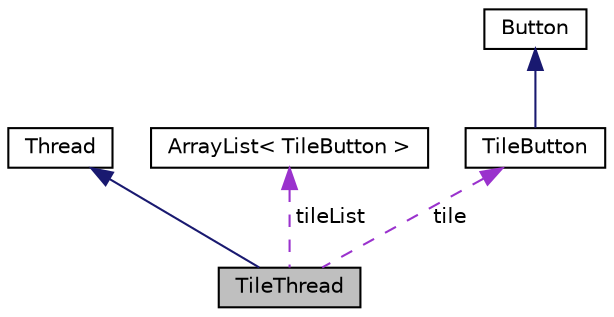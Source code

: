 digraph "TileThread"
{
 // LATEX_PDF_SIZE
  edge [fontname="Helvetica",fontsize="10",labelfontname="Helvetica",labelfontsize="10"];
  node [fontname="Helvetica",fontsize="10",shape=record];
  Node1 [label="TileThread",height=0.2,width=0.4,color="black", fillcolor="grey75", style="filled", fontcolor="black",tooltip=" "];
  Node2 -> Node1 [dir="back",color="midnightblue",fontsize="10",style="solid"];
  Node2 [label="Thread",height=0.2,width=0.4,color="black", fillcolor="white", style="filled",tooltip=" "];
  Node3 -> Node1 [dir="back",color="darkorchid3",fontsize="10",style="dashed",label=" tileList" ];
  Node3 [label="ArrayList\< TileButton \>",height=0.2,width=0.4,color="black", fillcolor="white", style="filled",tooltip=" "];
  Node4 -> Node1 [dir="back",color="darkorchid3",fontsize="10",style="dashed",label=" tile" ];
  Node4 [label="TileButton",height=0.2,width=0.4,color="black", fillcolor="white", style="filled",URL="$classTileButton.html",tooltip=" "];
  Node5 -> Node4 [dir="back",color="midnightblue",fontsize="10",style="solid"];
  Node5 [label="Button",height=0.2,width=0.4,color="black", fillcolor="white", style="filled",tooltip=" "];
}
